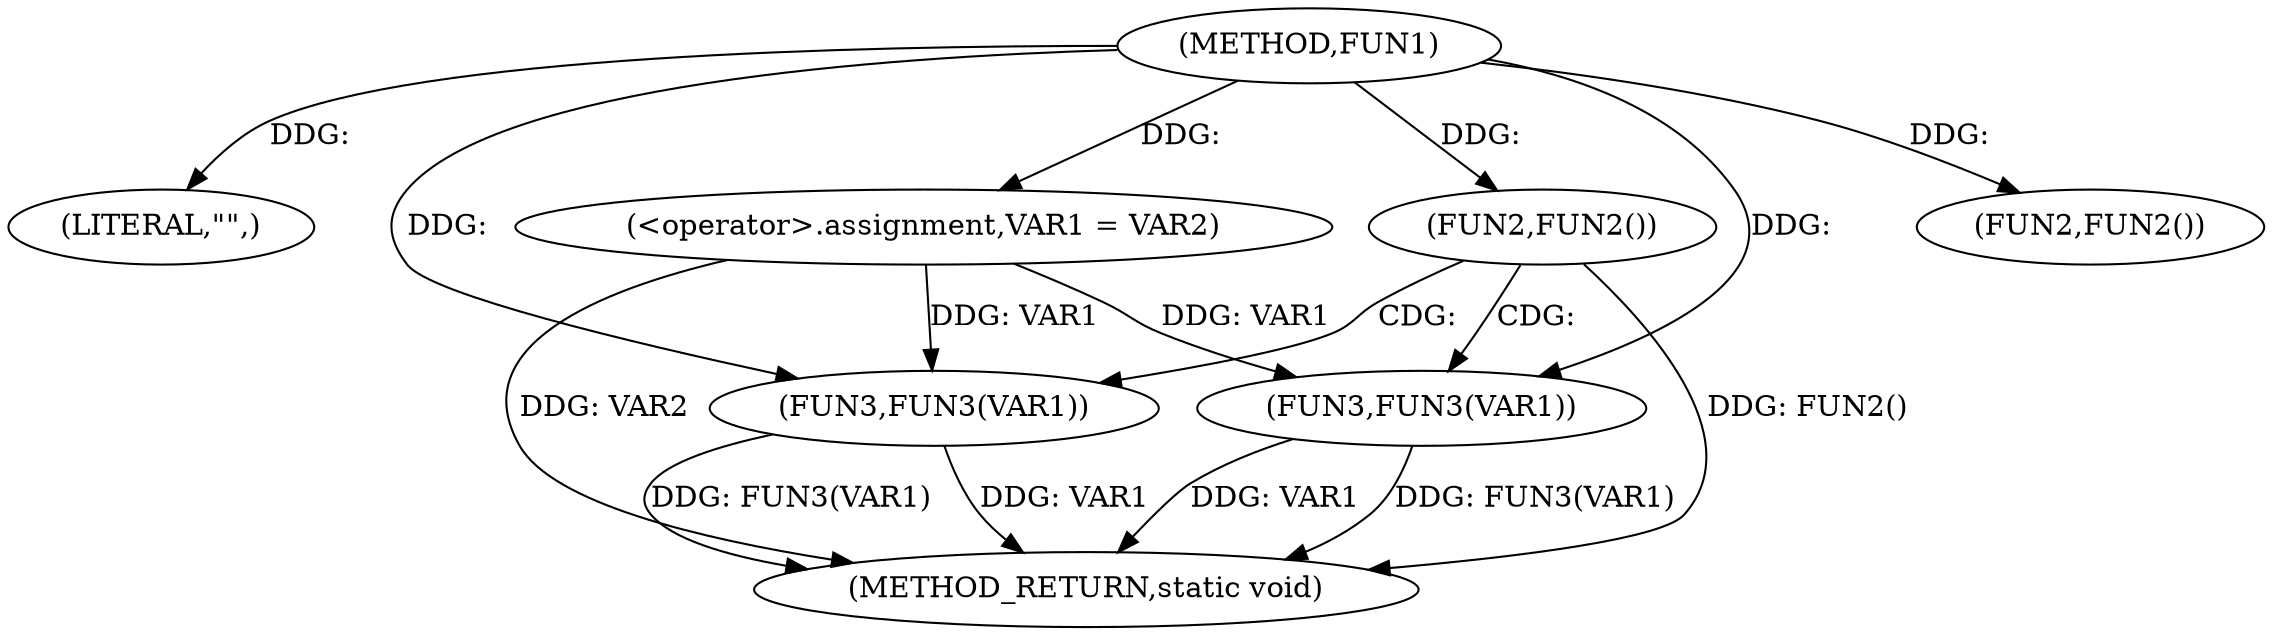 digraph FUN1 {  
"1000100" [label = "(METHOD,FUN1)" ]
"1000121" [label = "(METHOD_RETURN,static void)" ]
"1000103" [label = "(LITERAL,\"\",)" ]
"1000104" [label = "(<operator>.assignment,VAR1 = VAR2)" ]
"1000108" [label = "(FUN2,FUN2())" ]
"1000113" [label = "(FUN2,FUN2())" ]
"1000115" [label = "(FUN3,FUN3(VAR1))" ]
"1000119" [label = "(FUN3,FUN3(VAR1))" ]
  "1000115" -> "1000121"  [ label = "DDG: FUN3(VAR1)"] 
  "1000119" -> "1000121"  [ label = "DDG: FUN3(VAR1)"] 
  "1000115" -> "1000121"  [ label = "DDG: VAR1"] 
  "1000104" -> "1000121"  [ label = "DDG: VAR2"] 
  "1000113" -> "1000121"  [ label = "DDG: FUN2()"] 
  "1000119" -> "1000121"  [ label = "DDG: VAR1"] 
  "1000100" -> "1000103"  [ label = "DDG: "] 
  "1000100" -> "1000104"  [ label = "DDG: "] 
  "1000100" -> "1000108"  [ label = "DDG: "] 
  "1000100" -> "1000113"  [ label = "DDG: "] 
  "1000104" -> "1000115"  [ label = "DDG: VAR1"] 
  "1000100" -> "1000115"  [ label = "DDG: "] 
  "1000104" -> "1000119"  [ label = "DDG: VAR1"] 
  "1000100" -> "1000119"  [ label = "DDG: "] 
  "1000113" -> "1000115"  [ label = "CDG: "] 
  "1000113" -> "1000119"  [ label = "CDG: "] 
}
